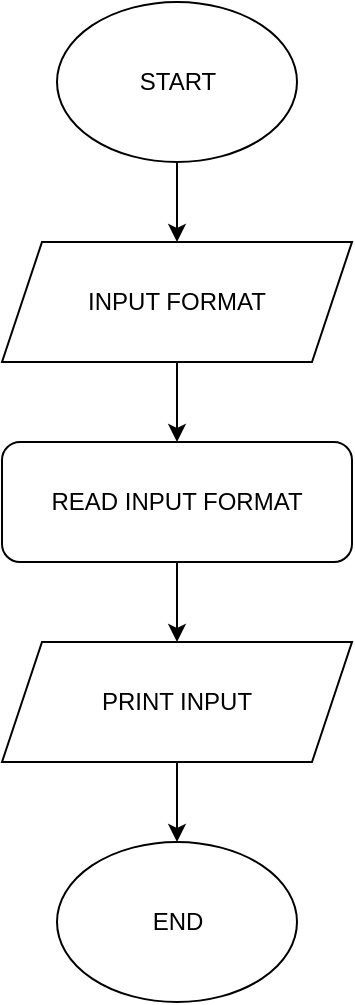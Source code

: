 <mxfile version="21.7.5" type="device">
  <diagram id="AxDjYkhR9DglB62pDZE8" name="Page-1">
    <mxGraphModel dx="1050" dy="1735" grid="1" gridSize="10" guides="1" tooltips="1" connect="1" arrows="1" fold="1" page="1" pageScale="1" pageWidth="850" pageHeight="1100" math="0" shadow="0">
      <root>
        <mxCell id="0" />
        <mxCell id="1" parent="0" />
        <mxCell id="sZx4sZHFijIDFqTBi8BH-1" value="START" style="ellipse;whiteSpace=wrap;html=1;" parent="1" vertex="1">
          <mxGeometry x="358.5" y="-980" width="120" height="80" as="geometry" />
        </mxCell>
        <mxCell id="sZx4sZHFijIDFqTBi8BH-2" value="PRINT INPUT" style="shape=parallelogram;perimeter=parallelogramPerimeter;whiteSpace=wrap;html=1;fixedSize=1;" parent="1" vertex="1">
          <mxGeometry x="331" y="-660" width="175" height="60" as="geometry" />
        </mxCell>
        <mxCell id="sZx4sZHFijIDFqTBi8BH-3" value="END" style="ellipse;whiteSpace=wrap;html=1;" parent="1" vertex="1">
          <mxGeometry x="358.5" y="-560" width="120" height="80" as="geometry" />
        </mxCell>
        <mxCell id="sZx4sZHFijIDFqTBi8BH-4" value="" style="endArrow=classic;html=1;rounded=0;exitX=0.5;exitY=1;exitDx=0;exitDy=0;" parent="1" source="sZx4sZHFijIDFqTBi8BH-2" target="sZx4sZHFijIDFqTBi8BH-3" edge="1">
          <mxGeometry width="50" height="50" relative="1" as="geometry">
            <mxPoint x="410" y="-650" as="sourcePoint" />
            <mxPoint x="460" y="-700" as="targetPoint" />
          </mxGeometry>
        </mxCell>
        <mxCell id="sZx4sZHFijIDFqTBi8BH-5" value="" style="endArrow=classic;html=1;rounded=0;exitX=0.5;exitY=1;exitDx=0;exitDy=0;entryX=0.5;entryY=0;entryDx=0;entryDy=0;" parent="1" source="sZx4sZHFijIDFqTBi8BH-8" target="sZx4sZHFijIDFqTBi8BH-2" edge="1">
          <mxGeometry width="50" height="50" relative="1" as="geometry">
            <mxPoint x="230.0" y="-910" as="sourcePoint" />
            <mxPoint x="230.0" y="-730" as="targetPoint" />
          </mxGeometry>
        </mxCell>
        <mxCell id="sZx4sZHFijIDFqTBi8BH-6" value="INPUT FORMAT" style="shape=parallelogram;perimeter=parallelogramPerimeter;whiteSpace=wrap;html=1;fixedSize=1;" parent="1" vertex="1">
          <mxGeometry x="331" y="-860" width="175" height="60" as="geometry" />
        </mxCell>
        <mxCell id="sZx4sZHFijIDFqTBi8BH-7" value="" style="endArrow=classic;html=1;rounded=0;exitX=0.5;exitY=1;exitDx=0;exitDy=0;entryX=0.5;entryY=0;entryDx=0;entryDy=0;" parent="1" source="sZx4sZHFijIDFqTBi8BH-1" target="sZx4sZHFijIDFqTBi8BH-6" edge="1">
          <mxGeometry width="50" height="50" relative="1" as="geometry">
            <mxPoint x="429" y="-790" as="sourcePoint" />
            <mxPoint x="429" y="-730" as="targetPoint" />
          </mxGeometry>
        </mxCell>
        <mxCell id="sZx4sZHFijIDFqTBi8BH-8" value="READ INPUT FORMAT" style="rounded=1;whiteSpace=wrap;html=1;" parent="1" vertex="1">
          <mxGeometry x="331" y="-760" width="175" height="60" as="geometry" />
        </mxCell>
        <mxCell id="sZx4sZHFijIDFqTBi8BH-9" value="" style="endArrow=classic;html=1;rounded=0;exitX=0.5;exitY=1;exitDx=0;exitDy=0;entryX=0.5;entryY=0;entryDx=0;entryDy=0;" parent="1" source="sZx4sZHFijIDFqTBi8BH-6" target="sZx4sZHFijIDFqTBi8BH-8" edge="1">
          <mxGeometry width="50" height="50" relative="1" as="geometry">
            <mxPoint x="410" y="-700" as="sourcePoint" />
            <mxPoint x="460" y="-750" as="targetPoint" />
          </mxGeometry>
        </mxCell>
      </root>
    </mxGraphModel>
  </diagram>
</mxfile>
